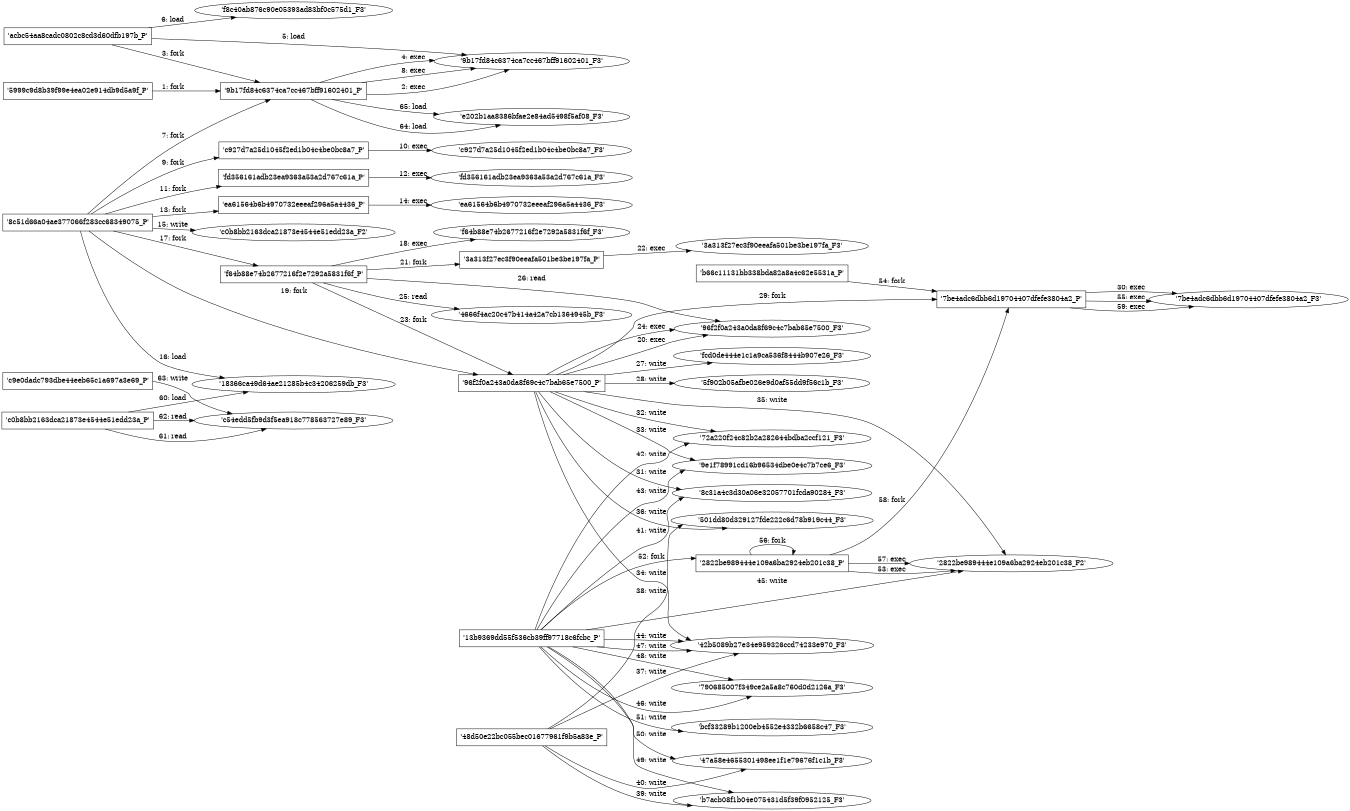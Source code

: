 digraph "D:\Learning\Paper\apt\基于CTI的攻击预警\Dataset\攻击图\ASGfromALLCTI\Yurn trojan adds bootkit functionality.dot" {
rankdir="LR"
size="9"
fixedsize="false"
splines="true"
nodesep=0.3
ranksep=0
fontsize=10
overlap="scalexy"
engine= "neato"
	"'5999c9d8b39f99e4ea02e914db9d5a9f_P'" [node_type=Process shape=box]
	"'9b17fd84c6374ca7cc467bff91602401_P'" [node_type=Process shape=box]
	"'5999c9d8b39f99e4ea02e914db9d5a9f_P'" -> "'9b17fd84c6374ca7cc467bff91602401_P'" [label="1: fork"]
	"'9b17fd84c6374ca7cc467bff91602401_P'" [node_type=Process shape=box]
	"'9b17fd84c6374ca7cc467bff91602401_F3'" [node_type=File shape=ellipse]
	"'9b17fd84c6374ca7cc467bff91602401_P'" -> "'9b17fd84c6374ca7cc467bff91602401_F3'" [label="2: exec"]
	"'acbc54aa8cadc0802c8cd3d60dfb197b_P'" [node_type=Process shape=box]
	"'9b17fd84c6374ca7cc467bff91602401_P'" [node_type=Process shape=box]
	"'acbc54aa8cadc0802c8cd3d60dfb197b_P'" -> "'9b17fd84c6374ca7cc467bff91602401_P'" [label="3: fork"]
	"'9b17fd84c6374ca7cc467bff91602401_P'" [node_type=Process shape=box]
	"'9b17fd84c6374ca7cc467bff91602401_F3'" [node_type=File shape=ellipse]
	"'9b17fd84c6374ca7cc467bff91602401_P'" -> "'9b17fd84c6374ca7cc467bff91602401_F3'" [label="4: exec"]
	"'9b17fd84c6374ca7cc467bff91602401_F3'" [node_type=file shape=ellipse]
	"'acbc54aa8cadc0802c8cd3d60dfb197b_P'" [node_type=Process shape=box]
	"'acbc54aa8cadc0802c8cd3d60dfb197b_P'" -> "'9b17fd84c6374ca7cc467bff91602401_F3'" [label="5: load"]
	"'f8c40ab876c90e05393ad83bf0c575d1_F3'" [node_type=file shape=ellipse]
	"'acbc54aa8cadc0802c8cd3d60dfb197b_P'" [node_type=Process shape=box]
	"'acbc54aa8cadc0802c8cd3d60dfb197b_P'" -> "'f8c40ab876c90e05393ad83bf0c575d1_F3'" [label="6: load"]
	"'8c51d66a04ae377066f283cc68349075_P'" [node_type=Process shape=box]
	"'9b17fd84c6374ca7cc467bff91602401_P'" [node_type=Process shape=box]
	"'8c51d66a04ae377066f283cc68349075_P'" -> "'9b17fd84c6374ca7cc467bff91602401_P'" [label="7: fork"]
	"'9b17fd84c6374ca7cc467bff91602401_P'" [node_type=Process shape=box]
	"'9b17fd84c6374ca7cc467bff91602401_F3'" [node_type=File shape=ellipse]
	"'9b17fd84c6374ca7cc467bff91602401_P'" -> "'9b17fd84c6374ca7cc467bff91602401_F3'" [label="8: exec"]
	"'8c51d66a04ae377066f283cc68349075_P'" [node_type=Process shape=box]
	"'c927d7a25d1045f2ed1b04c4be0bc8a7_P'" [node_type=Process shape=box]
	"'8c51d66a04ae377066f283cc68349075_P'" -> "'c927d7a25d1045f2ed1b04c4be0bc8a7_P'" [label="9: fork"]
	"'c927d7a25d1045f2ed1b04c4be0bc8a7_P'" [node_type=Process shape=box]
	"'c927d7a25d1045f2ed1b04c4be0bc8a7_F3'" [node_type=File shape=ellipse]
	"'c927d7a25d1045f2ed1b04c4be0bc8a7_P'" -> "'c927d7a25d1045f2ed1b04c4be0bc8a7_F3'" [label="10: exec"]
	"'8c51d66a04ae377066f283cc68349075_P'" [node_type=Process shape=box]
	"'fd356161adb23ea9363a53a2d767c61a_P'" [node_type=Process shape=box]
	"'8c51d66a04ae377066f283cc68349075_P'" -> "'fd356161adb23ea9363a53a2d767c61a_P'" [label="11: fork"]
	"'fd356161adb23ea9363a53a2d767c61a_P'" [node_type=Process shape=box]
	"'fd356161adb23ea9363a53a2d767c61a_F3'" [node_type=File shape=ellipse]
	"'fd356161adb23ea9363a53a2d767c61a_P'" -> "'fd356161adb23ea9363a53a2d767c61a_F3'" [label="12: exec"]
	"'8c51d66a04ae377066f283cc68349075_P'" [node_type=Process shape=box]
	"'ea61564b6b4970732eeeaf296a5a4436_P'" [node_type=Process shape=box]
	"'8c51d66a04ae377066f283cc68349075_P'" -> "'ea61564b6b4970732eeeaf296a5a4436_P'" [label="13: fork"]
	"'ea61564b6b4970732eeeaf296a5a4436_P'" [node_type=Process shape=box]
	"'ea61564b6b4970732eeeaf296a5a4436_F3'" [node_type=File shape=ellipse]
	"'ea61564b6b4970732eeeaf296a5a4436_P'" -> "'ea61564b6b4970732eeeaf296a5a4436_F3'" [label="14: exec"]
	"'c0b8bb2163dca21873e4544e51edd23a_F2'" [node_type=file shape=ellipse]
	"'8c51d66a04ae377066f283cc68349075_P'" [node_type=Process shape=box]
	"'8c51d66a04ae377066f283cc68349075_P'" -> "'c0b8bb2163dca21873e4544e51edd23a_F2'" [label="15: write"]
	"'18366ca49d64ae21285b4c34206259db_F3'" [node_type=file shape=ellipse]
	"'8c51d66a04ae377066f283cc68349075_P'" [node_type=Process shape=box]
	"'8c51d66a04ae377066f283cc68349075_P'" -> "'18366ca49d64ae21285b4c34206259db_F3'" [label="16: load"]
	"'8c51d66a04ae377066f283cc68349075_P'" [node_type=Process shape=box]
	"'f64b88e74b2677216f2e7292a5831f6f_P'" [node_type=Process shape=box]
	"'8c51d66a04ae377066f283cc68349075_P'" -> "'f64b88e74b2677216f2e7292a5831f6f_P'" [label="17: fork"]
	"'f64b88e74b2677216f2e7292a5831f6f_P'" [node_type=Process shape=box]
	"'f64b88e74b2677216f2e7292a5831f6f_F3'" [node_type=File shape=ellipse]
	"'f64b88e74b2677216f2e7292a5831f6f_P'" -> "'f64b88e74b2677216f2e7292a5831f6f_F3'" [label="18: exec"]
	"'8c51d66a04ae377066f283cc68349075_P'" [node_type=Process shape=box]
	"'96f2f0a243a0da8f69c4c7bab65e7500_P'" [node_type=Process shape=box]
	"'8c51d66a04ae377066f283cc68349075_P'" -> "'96f2f0a243a0da8f69c4c7bab65e7500_P'" [label="19: fork"]
	"'96f2f0a243a0da8f69c4c7bab65e7500_P'" [node_type=Process shape=box]
	"'96f2f0a243a0da8f69c4c7bab65e7500_F3'" [node_type=File shape=ellipse]
	"'96f2f0a243a0da8f69c4c7bab65e7500_P'" -> "'96f2f0a243a0da8f69c4c7bab65e7500_F3'" [label="20: exec"]
	"'f64b88e74b2677216f2e7292a5831f6f_P'" [node_type=Process shape=box]
	"'3a313f27ec3f90eeafa501be3be197fa_P'" [node_type=Process shape=box]
	"'f64b88e74b2677216f2e7292a5831f6f_P'" -> "'3a313f27ec3f90eeafa501be3be197fa_P'" [label="21: fork"]
	"'3a313f27ec3f90eeafa501be3be197fa_P'" [node_type=Process shape=box]
	"'3a313f27ec3f90eeafa501be3be197fa_F3'" [node_type=File shape=ellipse]
	"'3a313f27ec3f90eeafa501be3be197fa_P'" -> "'3a313f27ec3f90eeafa501be3be197fa_F3'" [label="22: exec"]
	"'f64b88e74b2677216f2e7292a5831f6f_P'" [node_type=Process shape=box]
	"'96f2f0a243a0da8f69c4c7bab65e7500_P'" [node_type=Process shape=box]
	"'f64b88e74b2677216f2e7292a5831f6f_P'" -> "'96f2f0a243a0da8f69c4c7bab65e7500_P'" [label="23: fork"]
	"'96f2f0a243a0da8f69c4c7bab65e7500_P'" [node_type=Process shape=box]
	"'96f2f0a243a0da8f69c4c7bab65e7500_F3'" [node_type=File shape=ellipse]
	"'96f2f0a243a0da8f69c4c7bab65e7500_P'" -> "'96f2f0a243a0da8f69c4c7bab65e7500_F3'" [label="24: exec"]
	"'4666f4ac20c47b414a42a7cb1364945b_F3'" [node_type=file shape=ellipse]
	"'f64b88e74b2677216f2e7292a5831f6f_P'" [node_type=Process shape=box]
	"'f64b88e74b2677216f2e7292a5831f6f_P'" -> "'4666f4ac20c47b414a42a7cb1364945b_F3'" [label="25: read"]
	"'96f2f0a243a0da8f69c4c7bab65e7500_F3'" [node_type=file shape=ellipse]
	"'f64b88e74b2677216f2e7292a5831f6f_P'" [node_type=Process shape=box]
	"'f64b88e74b2677216f2e7292a5831f6f_P'" -> "'96f2f0a243a0da8f69c4c7bab65e7500_F3'" [label="26: read"]
	"'fcd0de444e1c1a9ca536f8444b907e26_F3'" [node_type=file shape=ellipse]
	"'96f2f0a243a0da8f69c4c7bab65e7500_P'" [node_type=Process shape=box]
	"'96f2f0a243a0da8f69c4c7bab65e7500_P'" -> "'fcd0de444e1c1a9ca536f8444b907e26_F3'" [label="27: write"]
	"'5f902b05afbe026e9d0af55dd9f56c1b_F3'" [node_type=file shape=ellipse]
	"'96f2f0a243a0da8f69c4c7bab65e7500_P'" [node_type=Process shape=box]
	"'96f2f0a243a0da8f69c4c7bab65e7500_P'" -> "'5f902b05afbe026e9d0af55dd9f56c1b_F3'" [label="28: write"]
	"'96f2f0a243a0da8f69c4c7bab65e7500_P'" [node_type=Process shape=box]
	"'7be4adc6dbb6d19704407dfefe3804a2_P'" [node_type=Process shape=box]
	"'96f2f0a243a0da8f69c4c7bab65e7500_P'" -> "'7be4adc6dbb6d19704407dfefe3804a2_P'" [label="29: fork"]
	"'7be4adc6dbb6d19704407dfefe3804a2_P'" [node_type=Process shape=box]
	"'7be4adc6dbb6d19704407dfefe3804a2_F3'" [node_type=File shape=ellipse]
	"'7be4adc6dbb6d19704407dfefe3804a2_P'" -> "'7be4adc6dbb6d19704407dfefe3804a2_F3'" [label="30: exec"]
	"'8c31a4c3d30a06e32057701fcda90284_F3'" [node_type=file shape=ellipse]
	"'96f2f0a243a0da8f69c4c7bab65e7500_P'" [node_type=Process shape=box]
	"'96f2f0a243a0da8f69c4c7bab65e7500_P'" -> "'8c31a4c3d30a06e32057701fcda90284_F3'" [label="31: write"]
	"'72a220f24c82b2a282644bdba2ccf121_F3'" [node_type=file shape=ellipse]
	"'96f2f0a243a0da8f69c4c7bab65e7500_P'" [node_type=Process shape=box]
	"'96f2f0a243a0da8f69c4c7bab65e7500_P'" -> "'72a220f24c82b2a282644bdba2ccf121_F3'" [label="32: write"]
	"'9e1f78991cd16b96534dbe0e4c7b7ce6_F3'" [node_type=file shape=ellipse]
	"'96f2f0a243a0da8f69c4c7bab65e7500_P'" [node_type=Process shape=box]
	"'96f2f0a243a0da8f69c4c7bab65e7500_P'" -> "'9e1f78991cd16b96534dbe0e4c7b7ce6_F3'" [label="33: write"]
	"'42b5089b27e34e959326ccd74233e970_F3'" [node_type=file shape=ellipse]
	"'96f2f0a243a0da8f69c4c7bab65e7500_P'" [node_type=Process shape=box]
	"'96f2f0a243a0da8f69c4c7bab65e7500_P'" -> "'42b5089b27e34e959326ccd74233e970_F3'" [label="34: write"]
	"'2822be989444e109a6ba2924eb201c38_F2'" [node_type=file shape=ellipse]
	"'96f2f0a243a0da8f69c4c7bab65e7500_P'" [node_type=Process shape=box]
	"'96f2f0a243a0da8f69c4c7bab65e7500_P'" -> "'2822be989444e109a6ba2924eb201c38_F2'" [label="35: write"]
	"'501dd80d329127fde222c6d78b919c44_F3'" [node_type=file shape=ellipse]
	"'96f2f0a243a0da8f69c4c7bab65e7500_P'" [node_type=Process shape=box]
	"'96f2f0a243a0da8f69c4c7bab65e7500_P'" -> "'501dd80d329127fde222c6d78b919c44_F3'" [label="36: write"]
	"'42b5089b27e34e959326ccd74233e970_F3'" [node_type=file shape=ellipse]
	"'48d50e22bc055bec01677961f9b5a83e_P'" [node_type=Process shape=box]
	"'48d50e22bc055bec01677961f9b5a83e_P'" -> "'42b5089b27e34e959326ccd74233e970_F3'" [label="37: write"]
	"'501dd80d329127fde222c6d78b919c44_F3'" [node_type=file shape=ellipse]
	"'48d50e22bc055bec01677961f9b5a83e_P'" [node_type=Process shape=box]
	"'48d50e22bc055bec01677961f9b5a83e_P'" -> "'501dd80d329127fde222c6d78b919c44_F3'" [label="38: write"]
	"'b7acb08f1b04e075431d5f39f0952125_F3'" [node_type=file shape=ellipse]
	"'48d50e22bc055bec01677961f9b5a83e_P'" [node_type=Process shape=box]
	"'48d50e22bc055bec01677961f9b5a83e_P'" -> "'b7acb08f1b04e075431d5f39f0952125_F3'" [label="39: write"]
	"'47a58e4655301498ee1f1e79676f1c1b_F3'" [node_type=file shape=ellipse]
	"'48d50e22bc055bec01677961f9b5a83e_P'" [node_type=Process shape=box]
	"'48d50e22bc055bec01677961f9b5a83e_P'" -> "'47a58e4655301498ee1f1e79676f1c1b_F3'" [label="40: write"]
	"'8c31a4c3d30a06e32057701fcda90284_F3'" [node_type=file shape=ellipse]
	"'13b9369dd55f536cb39ff97718c6fcbc_P'" [node_type=Process shape=box]
	"'13b9369dd55f536cb39ff97718c6fcbc_P'" -> "'8c31a4c3d30a06e32057701fcda90284_F3'" [label="41: write"]
	"'72a220f24c82b2a282644bdba2ccf121_F3'" [node_type=file shape=ellipse]
	"'13b9369dd55f536cb39ff97718c6fcbc_P'" [node_type=Process shape=box]
	"'13b9369dd55f536cb39ff97718c6fcbc_P'" -> "'72a220f24c82b2a282644bdba2ccf121_F3'" [label="42: write"]
	"'9e1f78991cd16b96534dbe0e4c7b7ce6_F3'" [node_type=file shape=ellipse]
	"'13b9369dd55f536cb39ff97718c6fcbc_P'" [node_type=Process shape=box]
	"'13b9369dd55f536cb39ff97718c6fcbc_P'" -> "'9e1f78991cd16b96534dbe0e4c7b7ce6_F3'" [label="43: write"]
	"'42b5089b27e34e959326ccd74233e970_F3'" [node_type=file shape=ellipse]
	"'13b9369dd55f536cb39ff97718c6fcbc_P'" [node_type=Process shape=box]
	"'13b9369dd55f536cb39ff97718c6fcbc_P'" -> "'42b5089b27e34e959326ccd74233e970_F3'" [label="44: write"]
	"'2822be989444e109a6ba2924eb201c38_F2'" [node_type=file shape=ellipse]
	"'13b9369dd55f536cb39ff97718c6fcbc_P'" [node_type=Process shape=box]
	"'13b9369dd55f536cb39ff97718c6fcbc_P'" -> "'2822be989444e109a6ba2924eb201c38_F2'" [label="45: write"]
	"'790685007f349ce2a5a8c760d0d2126a_F3'" [node_type=file shape=ellipse]
	"'13b9369dd55f536cb39ff97718c6fcbc_P'" [node_type=Process shape=box]
	"'13b9369dd55f536cb39ff97718c6fcbc_P'" -> "'790685007f349ce2a5a8c760d0d2126a_F3'" [label="46: write"]
	"'42b5089b27e34e959326ccd74233e970_F3'" [node_type=file shape=ellipse]
	"'13b9369dd55f536cb39ff97718c6fcbc_P'" [node_type=Process shape=box]
	"'13b9369dd55f536cb39ff97718c6fcbc_P'" -> "'42b5089b27e34e959326ccd74233e970_F3'" [label="47: write"]
	"'790685007f349ce2a5a8c760d0d2126a_F3'" [node_type=file shape=ellipse]
	"'13b9369dd55f536cb39ff97718c6fcbc_P'" [node_type=Process shape=box]
	"'13b9369dd55f536cb39ff97718c6fcbc_P'" -> "'790685007f349ce2a5a8c760d0d2126a_F3'" [label="48: write"]
	"'b7acb08f1b04e075431d5f39f0952125_F3'" [node_type=file shape=ellipse]
	"'13b9369dd55f536cb39ff97718c6fcbc_P'" [node_type=Process shape=box]
	"'13b9369dd55f536cb39ff97718c6fcbc_P'" -> "'b7acb08f1b04e075431d5f39f0952125_F3'" [label="49: write"]
	"'47a58e4655301498ee1f1e79676f1c1b_F3'" [node_type=file shape=ellipse]
	"'13b9369dd55f536cb39ff97718c6fcbc_P'" [node_type=Process shape=box]
	"'13b9369dd55f536cb39ff97718c6fcbc_P'" -> "'47a58e4655301498ee1f1e79676f1c1b_F3'" [label="50: write"]
	"'bcf33289b1200eb4552e4332b6658c47_F3'" [node_type=file shape=ellipse]
	"'13b9369dd55f536cb39ff97718c6fcbc_P'" [node_type=Process shape=box]
	"'13b9369dd55f536cb39ff97718c6fcbc_P'" -> "'bcf33289b1200eb4552e4332b6658c47_F3'" [label="51: write"]
	"'13b9369dd55f536cb39ff97718c6fcbc_P'" [node_type=Process shape=box]
	"'2822be989444e109a6ba2924eb201c38_P'" [node_type=Process shape=box]
	"'13b9369dd55f536cb39ff97718c6fcbc_P'" -> "'2822be989444e109a6ba2924eb201c38_P'" [label="52: fork"]
	"'2822be989444e109a6ba2924eb201c38_P'" [node_type=Process shape=box]
	"'2822be989444e109a6ba2924eb201c38_F2'" [node_type=File shape=ellipse]
	"'2822be989444e109a6ba2924eb201c38_P'" -> "'2822be989444e109a6ba2924eb201c38_F2'" [label="53: exec"]
	"'b66c11131bb338bda82a8a4c62e5531a_P'" [node_type=Process shape=box]
	"'7be4adc6dbb6d19704407dfefe3804a2_P'" [node_type=Process shape=box]
	"'b66c11131bb338bda82a8a4c62e5531a_P'" -> "'7be4adc6dbb6d19704407dfefe3804a2_P'" [label="54: fork"]
	"'7be4adc6dbb6d19704407dfefe3804a2_P'" [node_type=Process shape=box]
	"'7be4adc6dbb6d19704407dfefe3804a2_F3'" [node_type=File shape=ellipse]
	"'7be4adc6dbb6d19704407dfefe3804a2_P'" -> "'7be4adc6dbb6d19704407dfefe3804a2_F3'" [label="55: exec"]
	"'2822be989444e109a6ba2924eb201c38_P'" [node_type=Process shape=box]
	"'2822be989444e109a6ba2924eb201c38_P'" [node_type=Process shape=box]
	"'2822be989444e109a6ba2924eb201c38_P'" -> "'2822be989444e109a6ba2924eb201c38_P'" [label="56: fork"]
	"'2822be989444e109a6ba2924eb201c38_P'" [node_type=Process shape=box]
	"'2822be989444e109a6ba2924eb201c38_F2'" [node_type=File shape=ellipse]
	"'2822be989444e109a6ba2924eb201c38_P'" -> "'2822be989444e109a6ba2924eb201c38_F2'" [label="57: exec"]
	"'2822be989444e109a6ba2924eb201c38_P'" [node_type=Process shape=box]
	"'7be4adc6dbb6d19704407dfefe3804a2_P'" [node_type=Process shape=box]
	"'2822be989444e109a6ba2924eb201c38_P'" -> "'7be4adc6dbb6d19704407dfefe3804a2_P'" [label="58: fork"]
	"'7be4adc6dbb6d19704407dfefe3804a2_P'" [node_type=Process shape=box]
	"'7be4adc6dbb6d19704407dfefe3804a2_F3'" [node_type=File shape=ellipse]
	"'7be4adc6dbb6d19704407dfefe3804a2_P'" -> "'7be4adc6dbb6d19704407dfefe3804a2_F3'" [label="59: exec"]
	"'18366ca49d64ae21285b4c34206259db_F3'" [node_type=file shape=ellipse]
	"'c0b8bb2163dca21873e4544e51edd23a_P'" [node_type=Process shape=box]
	"'c0b8bb2163dca21873e4544e51edd23a_P'" -> "'18366ca49d64ae21285b4c34206259db_F3'" [label="60: load"]
	"'c54edd5fb9d3f5ea918c778563727e89_F3'" [node_type=file shape=ellipse]
	"'c0b8bb2163dca21873e4544e51edd23a_P'" [node_type=Process shape=box]
	"'c0b8bb2163dca21873e4544e51edd23a_P'" -> "'c54edd5fb9d3f5ea918c778563727e89_F3'" [label="61: read"]
	"'c54edd5fb9d3f5ea918c778563727e89_F3'" [node_type=file shape=ellipse]
	"'c0b8bb2163dca21873e4544e51edd23a_P'" [node_type=Process shape=box]
	"'c0b8bb2163dca21873e4544e51edd23a_P'" -> "'c54edd5fb9d3f5ea918c778563727e89_F3'" [label="62: read"]
	"'c54edd5fb9d3f5ea918c778563727e89_F3'" [node_type=file shape=ellipse]
	"'c9e0dadc793dbe44eeb65c1a697a3e69_P'" [node_type=Process shape=box]
	"'c9e0dadc793dbe44eeb65c1a697a3e69_P'" -> "'c54edd5fb9d3f5ea918c778563727e89_F3'" [label="63: write"]
	"'e202b1aa8386bfae2e84ad5498f5af08_F3'" [node_type=file shape=ellipse]
	"'9b17fd84c6374ca7cc467bff91602401_P'" [node_type=Process shape=box]
	"'9b17fd84c6374ca7cc467bff91602401_P'" -> "'e202b1aa8386bfae2e84ad5498f5af08_F3'" [label="64: load"]
	"'e202b1aa8386bfae2e84ad5498f5af08_F3'" [node_type=file shape=ellipse]
	"'9b17fd84c6374ca7cc467bff91602401_P'" [node_type=Process shape=box]
	"'9b17fd84c6374ca7cc467bff91602401_P'" -> "'e202b1aa8386bfae2e84ad5498f5af08_F3'" [label="65: load"]
}
